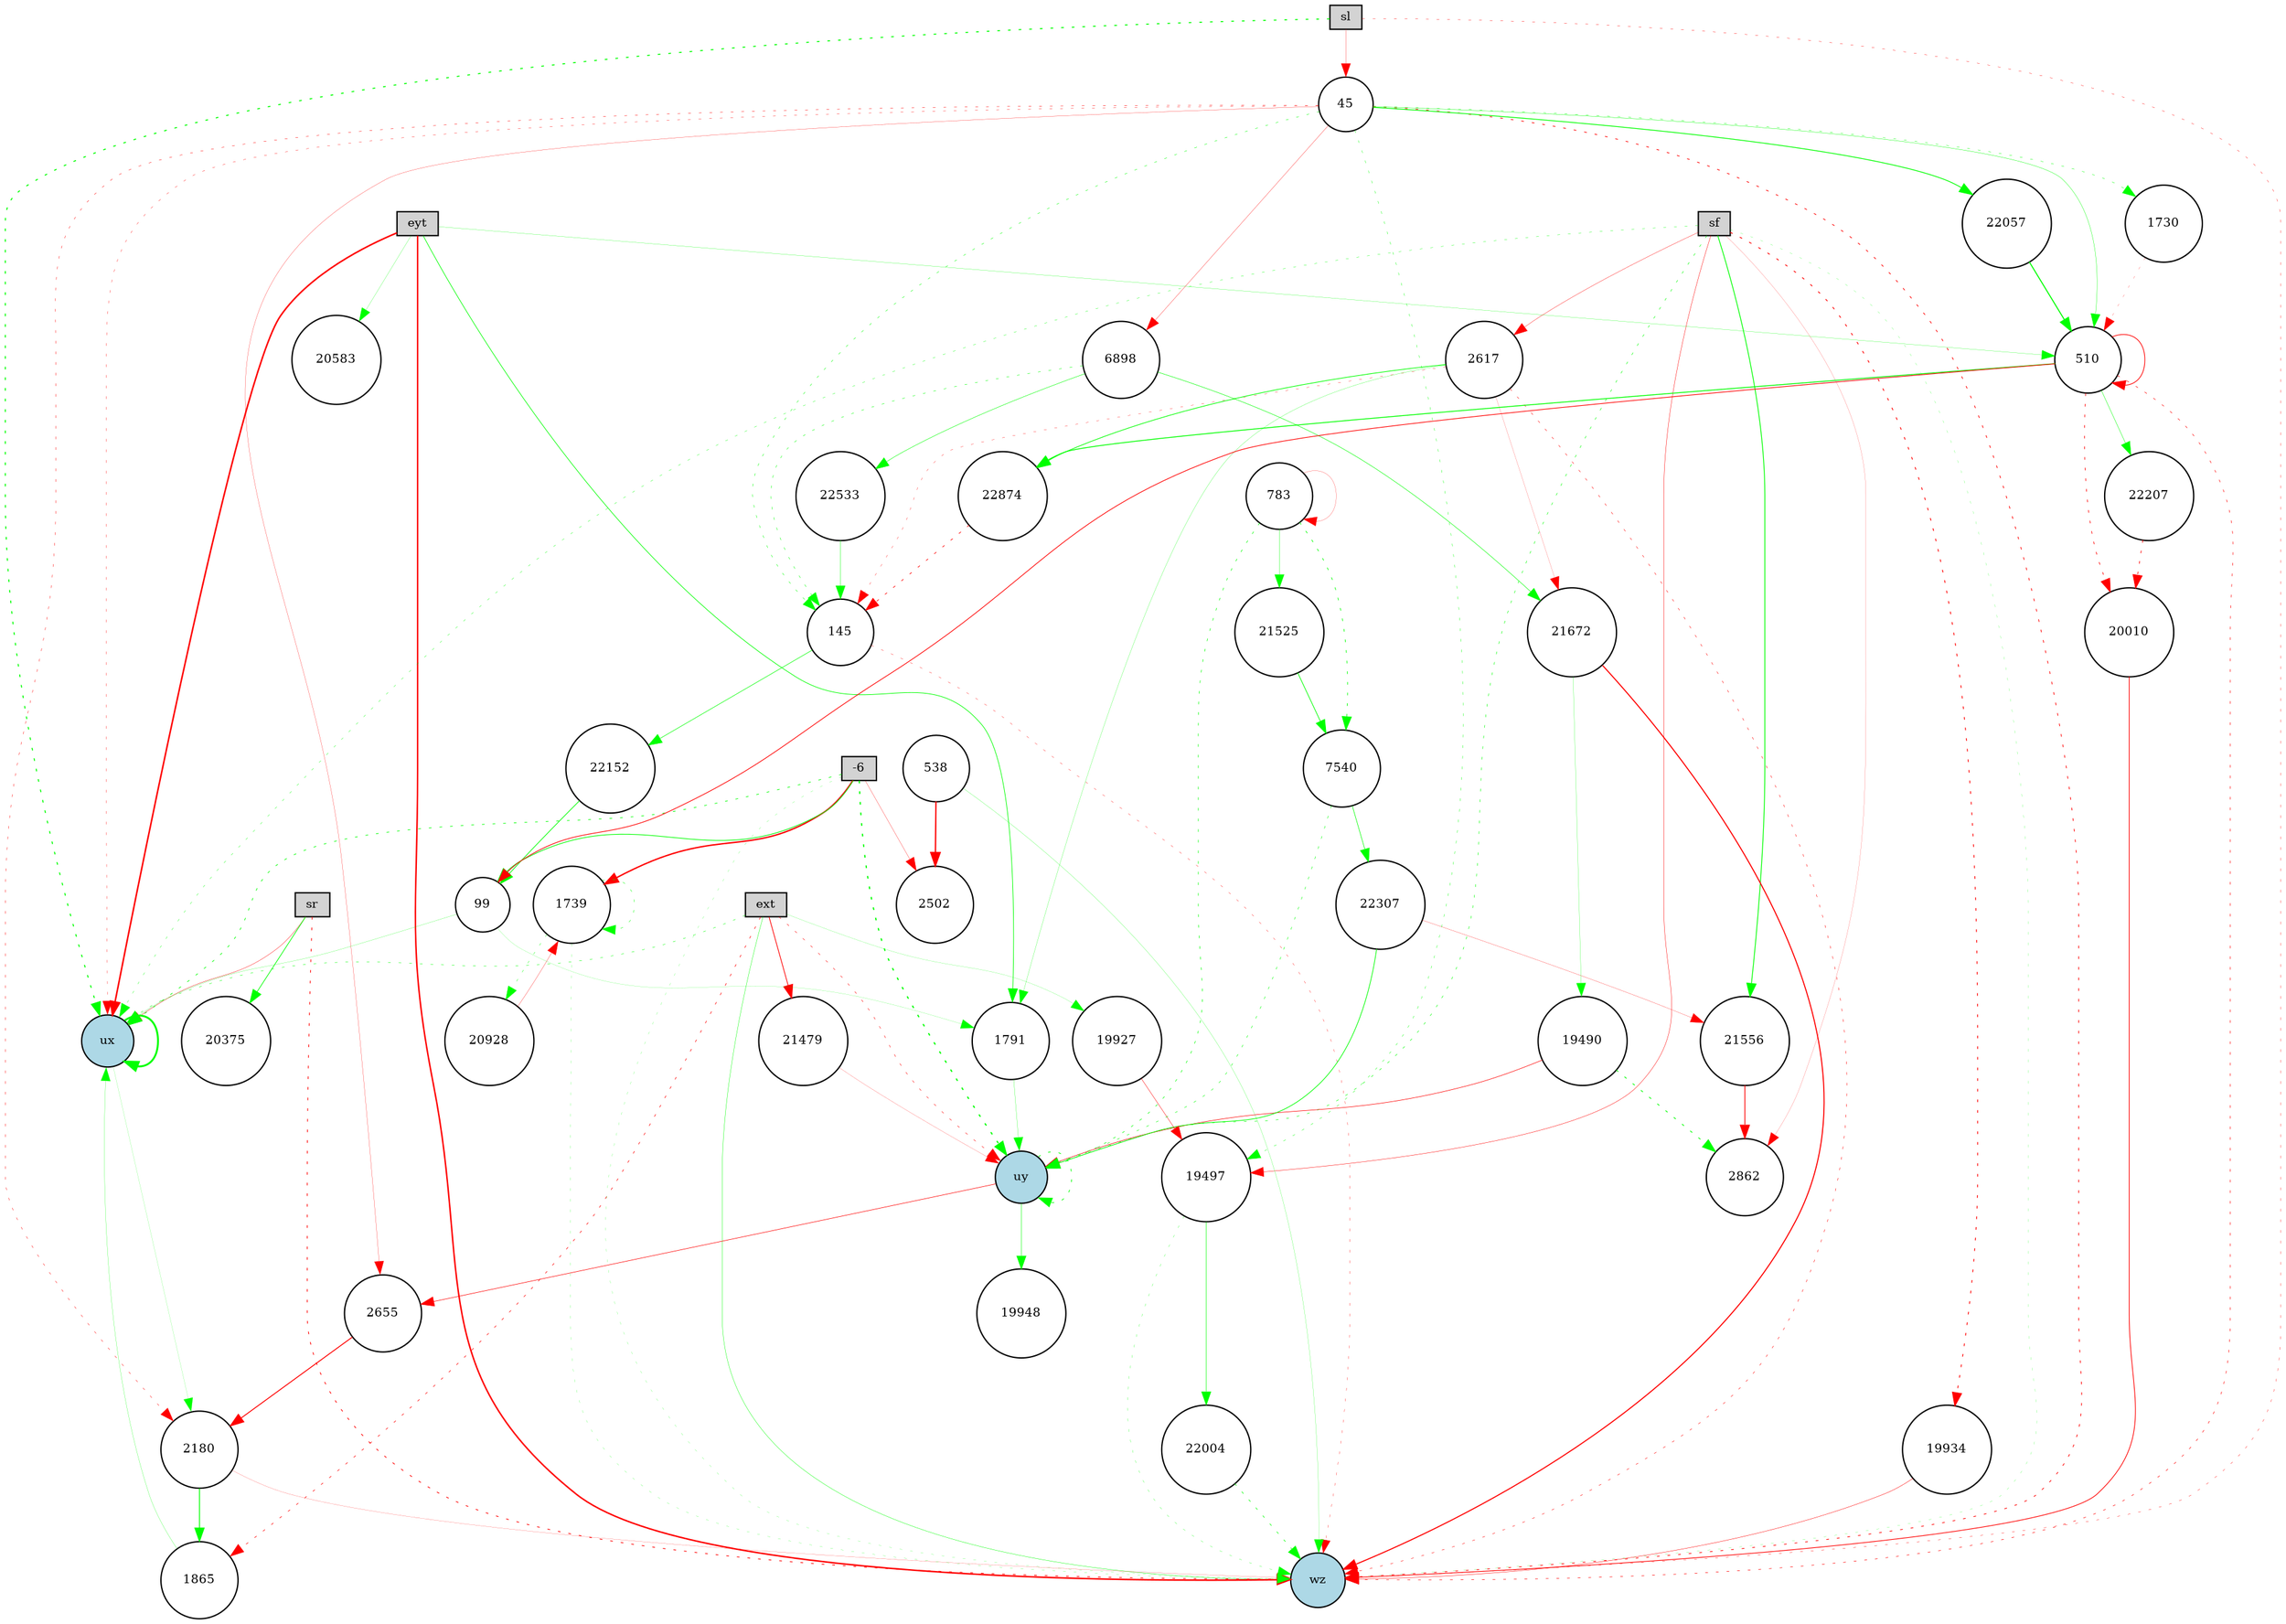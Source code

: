digraph {
	node [fontsize=9 height=0.2 shape=circle width=0.2]
	ext [fillcolor=lightgray shape=box style=filled]
	eyt [fillcolor=lightgray shape=box style=filled]
	sf [fillcolor=lightgray shape=box style=filled]
	sl [fillcolor=lightgray shape=box style=filled]
	sr [fillcolor=lightgray shape=box style=filled]
	-6 [fillcolor=lightgray shape=box style=filled]
	ux [fillcolor=lightblue style=filled]
	uy [fillcolor=lightblue style=filled]
	wz [fillcolor=lightblue style=filled]
	2180 [fillcolor=white style=filled]
	22533 [fillcolor=white style=filled]
	22152 [fillcolor=white style=filled]
	783 [fillcolor=white style=filled]
	145 [fillcolor=white style=filled]
	21525 [fillcolor=white style=filled]
	20375 [fillcolor=white style=filled]
	538 [fillcolor=white style=filled]
	19490 [fillcolor=white style=filled]
	22307 [fillcolor=white style=filled]
	21672 [fillcolor=white style=filled]
	19497 [fillcolor=white style=filled]
	20010 [fillcolor=white style=filled]
	22057 [fillcolor=white style=filled]
	45 [fillcolor=white style=filled]
	2862 [fillcolor=white style=filled]
	21556 [fillcolor=white style=filled]
	2617 [fillcolor=white style=filled]
	22207 [fillcolor=white style=filled]
	20928 [fillcolor=white style=filled]
	1730 [fillcolor=white style=filled]
	2502 [fillcolor=white style=filled]
	1865 [fillcolor=white style=filled]
	1739 [fillcolor=white style=filled]
	19927 [fillcolor=white style=filled]
	22874 [fillcolor=white style=filled]
	19934 [fillcolor=white style=filled]
	2655 [fillcolor=white style=filled]
	99 [fillcolor=white style=filled]
	20583 [fillcolor=white style=filled]
	21479 [fillcolor=white style=filled]
	19948 [fillcolor=white style=filled]
	6898 [fillcolor=white style=filled]
	22004 [fillcolor=white style=filled]
	7540 [fillcolor=white style=filled]
	510 [fillcolor=white style=filled]
	1791 [fillcolor=white style=filled]
	21525 -> 7540 [color=green penwidth=0.5012637404875455 style=solid]
	1739 -> 1739 [color=green penwidth=0.2774376823444612 style=dotted]
	19497 -> 22004 [color=green penwidth=0.3367084468200715 style=solid]
	19497 -> wz [color=green penwidth=0.17808717493587564 style=dotted]
	sf -> 19497 [color=red penwidth=0.2697625939766527 style=solid]
	1730 -> 510 [color=red penwidth=0.14036796578671212 style=dotted]
	783 -> uy [color=green penwidth=0.3822491165019515 style=dotted]
	sl -> wz [color=red penwidth=0.22825349123500824 style=dotted]
	510 -> 22207 [color=green penwidth=0.2836053205509269 style=solid]
	6898 -> 145 [color=green penwidth=0.28927429973782204 style=dotted]
	eyt -> wz [color=red penwidth=1.116586694239463 style=solid]
	sf -> 2617 [color=red penwidth=0.22073739169903644 style=solid]
	19490 -> 2862 [color=green penwidth=0.5615600359522286 style=dotted]
	eyt -> ux [color=red penwidth=1.1650727801453922 style=solid]
	sr -> 20375 [color=green penwidth=0.506918579923321 style=solid]
	510 -> 22874 [color=green penwidth=0.6522672794633283 style=solid]
	45 -> 1730 [color=green penwidth=0.25923386924424424 style=dotted]
	510 -> wz [color=red penwidth=0.3617145454570171 style=dotted]
	ext -> ux [color=green penwidth=0.28176001436708853 style=dotted]
	20010 -> wz [color=red penwidth=0.5442826242263301 style=solid]
	20928 -> 1739 [color=red penwidth=0.18570044384509615 style=solid]
	22057 -> 510 [color=green penwidth=0.789728392300762 style=solid]
	ext -> 21479 [color=red penwidth=0.553832753866583 style=solid]
	uy -> uy [color=green penwidth=0.49460477943140435 style=dotted]
	21672 -> 19490 [color=green penwidth=0.16089394435019422 style=solid]
	7540 -> 22307 [color=green penwidth=0.4035680407688512 style=solid]
	510 -> 99 [color=red penwidth=0.5397534406143458 style=solid]
	22533 -> 145 [color=green penwidth=0.2575253599350307 style=solid]
	1739 -> wz [color=green penwidth=0.13393997065956015 style=dotted]
	eyt -> 510 [color=green penwidth=0.1561237309268993 style=solid]
	1739 -> 20928 [color=green penwidth=0.23938545070221112 style=dotted]
	sf -> uy [color=green penwidth=0.3402423182983194 style=dotted]
	510 -> 20010 [color=red penwidth=0.470102339244305 style=dotted]
	eyt -> 1791 [color=green penwidth=0.46390406377408 style=solid]
	45 -> 510 [color=green penwidth=0.23892523478489355 style=solid]
	1865 -> ux [color=green penwidth=0.15882549018744618 style=solid]
	45 -> wz [color=red penwidth=0.5169985018822157 style=dotted]
	sf -> 19934 [color=red penwidth=0.6026241271339844 style=dotted]
	783 -> 21525 [color=green penwidth=0.24512734916706425 style=solid]
	22307 -> 21556 [color=red penwidth=0.1563722367199603 style=solid]
	510 -> 510 [color=red penwidth=0.5396025328441344 style=solid]
	-6 -> 1739 [color=red penwidth=1.047405427507586 style=solid]
	-6 -> wz [color=green penwidth=0.12533261623829356 style=dotted]
	99 -> ux [color=green penwidth=0.1387924777373966 style=solid]
	45 -> 22057 [color=green penwidth=0.6056862528071416 style=solid]
	1791 -> uy [color=green penwidth=0.171188521111827 style=solid]
	145 -> 22152 [color=green penwidth=0.38083329126105414 style=solid]
	2617 -> 145 [color=red penwidth=0.19811674103054816 style=dotted]
	uy -> 19948 [color=green penwidth=0.34011183514884125 style=solid]
	2617 -> 1791 [color=green penwidth=0.1586878656590228 style=solid]
	2655 -> 2180 [color=red penwidth=0.6861019189854448 style=solid]
	6898 -> 22533 [color=green penwidth=0.31463324100189066 style=solid]
	22307 -> uy [color=green penwidth=0.5048734343952793 style=solid]
	538 -> wz [color=green penwidth=0.14399589905003898 style=solid]
	2617 -> 22874 [color=green penwidth=0.5178421059361534 style=solid]
	2617 -> wz [color=red penwidth=0.3043460251747875 style=dotted]
	6898 -> 21672 [color=green penwidth=0.3440745191710304 style=solid]
	45 -> ux [color=red penwidth=0.2167170027989207 style=dotted]
	uy -> 2655 [color=red penwidth=0.37787449190958355 style=solid]
	ext -> uy [color=red penwidth=0.30830430868163117 style=dotted]
	-6 -> uy [color=green penwidth=0.9147954852966629 style=dotted]
	21479 -> uy [color=red penwidth=0.11835764971057645 style=solid]
	783 -> 7540 [color=green penwidth=0.4682145218698547 style=dotted]
	-6 -> ux [color=green penwidth=0.4609333645013943 style=dotted]
	45 -> 2180 [color=red penwidth=0.26887653577991644 style=dotted]
	19934 -> wz [color=red penwidth=0.27203132753534487 style=solid]
	7540 -> uy [color=green penwidth=0.31955563915083857 style=dotted]
	19490 -> uy [color=red penwidth=0.38131006266569567 style=solid]
	145 -> wz [color=red penwidth=0.2081406938432381 style=dotted]
	45 -> 145 [color=green penwidth=0.2860946951760781 style=dotted]
	45 -> 6898 [color=red penwidth=0.1933903132123948 style=solid]
	22207 -> 20010 [color=red penwidth=0.4829336897758869 style=dotted]
	ux -> 2180 [color=green penwidth=0.10128354970169468 style=solid]
	sl -> 45 [color=red penwidth=0.1818443082803971 style=solid]
	-6 -> 2502 [color=red penwidth=0.18538049741286805 style=solid]
	eyt -> 20583 [color=green penwidth=0.1530594944169626 style=solid]
	783 -> 783 [color=red penwidth=0.14460969504788135 style=solid]
	sr -> ux [color=red penwidth=0.2361089650624779 style=solid]
	22152 -> 99 [color=green penwidth=0.5136849531579115 style=solid]
	ux -> ux [color=green penwidth=1.4274144529445252 style=solid]
	22004 -> wz [color=green penwidth=0.40417216028357594 style=dotted]
	ext -> 1865 [color=red penwidth=0.39718169091509425 style=dotted]
	ext -> wz [color=green penwidth=0.2548494398598897 style=solid]
	ext -> 19927 [color=green penwidth=0.11260889010463139 style=solid]
	45 -> 2655 [color=red penwidth=0.16950082929650057 style=solid]
	19927 -> 19497 [color=red penwidth=0.2796694653993433 style=solid]
	sl -> ux [color=green penwidth=0.7498134550707313 style=dotted]
	2180 -> wz [color=red penwidth=0.11107557391911192 style=solid]
	2617 -> 21672 [color=red penwidth=0.1124622378242515 style=solid]
	538 -> 2502 [color=red penwidth=1.0112227675445034 style=solid]
	21556 -> 2862 [color=red penwidth=0.5989418124478092 style=solid]
	2180 -> 1865 [color=green penwidth=0.6524839872228758 style=solid]
	21672 -> wz [color=red penwidth=0.8120129784224069 style=solid]
	sf -> 21556 [color=green penwidth=0.6092729467561104 style=solid]
	sf -> wz [color=green penwidth=0.13417661785947332 style=dotted]
	-6 -> 99 [color=green penwidth=0.5261617823202004 style=solid]
	sf -> ux [color=green penwidth=0.22071329786785931 style=dotted]
	99 -> 1791 [color=green penwidth=0.10142260086676654 style=solid]
	22874 -> 145 [color=red penwidth=0.4519229506853686 style=dotted]
	45 -> 19497 [color=green penwidth=0.24646865479857674 style=dotted]
	sf -> 2862 [color=red penwidth=0.11098545098751966 style=solid]
	sr -> wz [color=red penwidth=0.5418048053451471 style=dotted]
}
